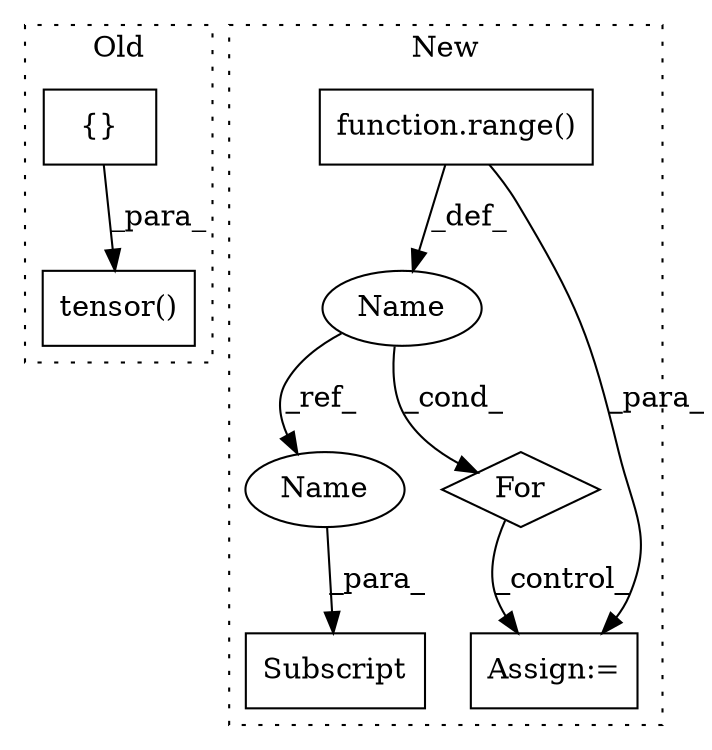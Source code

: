 digraph G {
subgraph cluster0 {
1 [label="tensor()" a="75" s="3323,3340" l="13,29" shape="box"];
3 [label="{}" a="59" s="3336,3339" l="1,0" shape="box"];
label = "Old";
style="dotted";
}
subgraph cluster1 {
2 [label="For" a="107" s="3006,3030" l="4,14" shape="diamond"];
4 [label="function.range()" a="75" s="3015,3029" l="6,1" shape="box"];
5 [label="Name" a="87" s="3010" l="1" shape="ellipse"];
6 [label="Assign:=" a="68" s="3056" l="3" shape="box"];
7 [label="Subscript" a="63" s="3060,0" l="8,0" shape="box"];
8 [label="Name" a="87" s="3066" l="1" shape="ellipse"];
label = "New";
style="dotted";
}
2 -> 6 [label="_control_"];
3 -> 1 [label="_para_"];
4 -> 5 [label="_def_"];
4 -> 6 [label="_para_"];
5 -> 8 [label="_ref_"];
5 -> 2 [label="_cond_"];
8 -> 7 [label="_para_"];
}